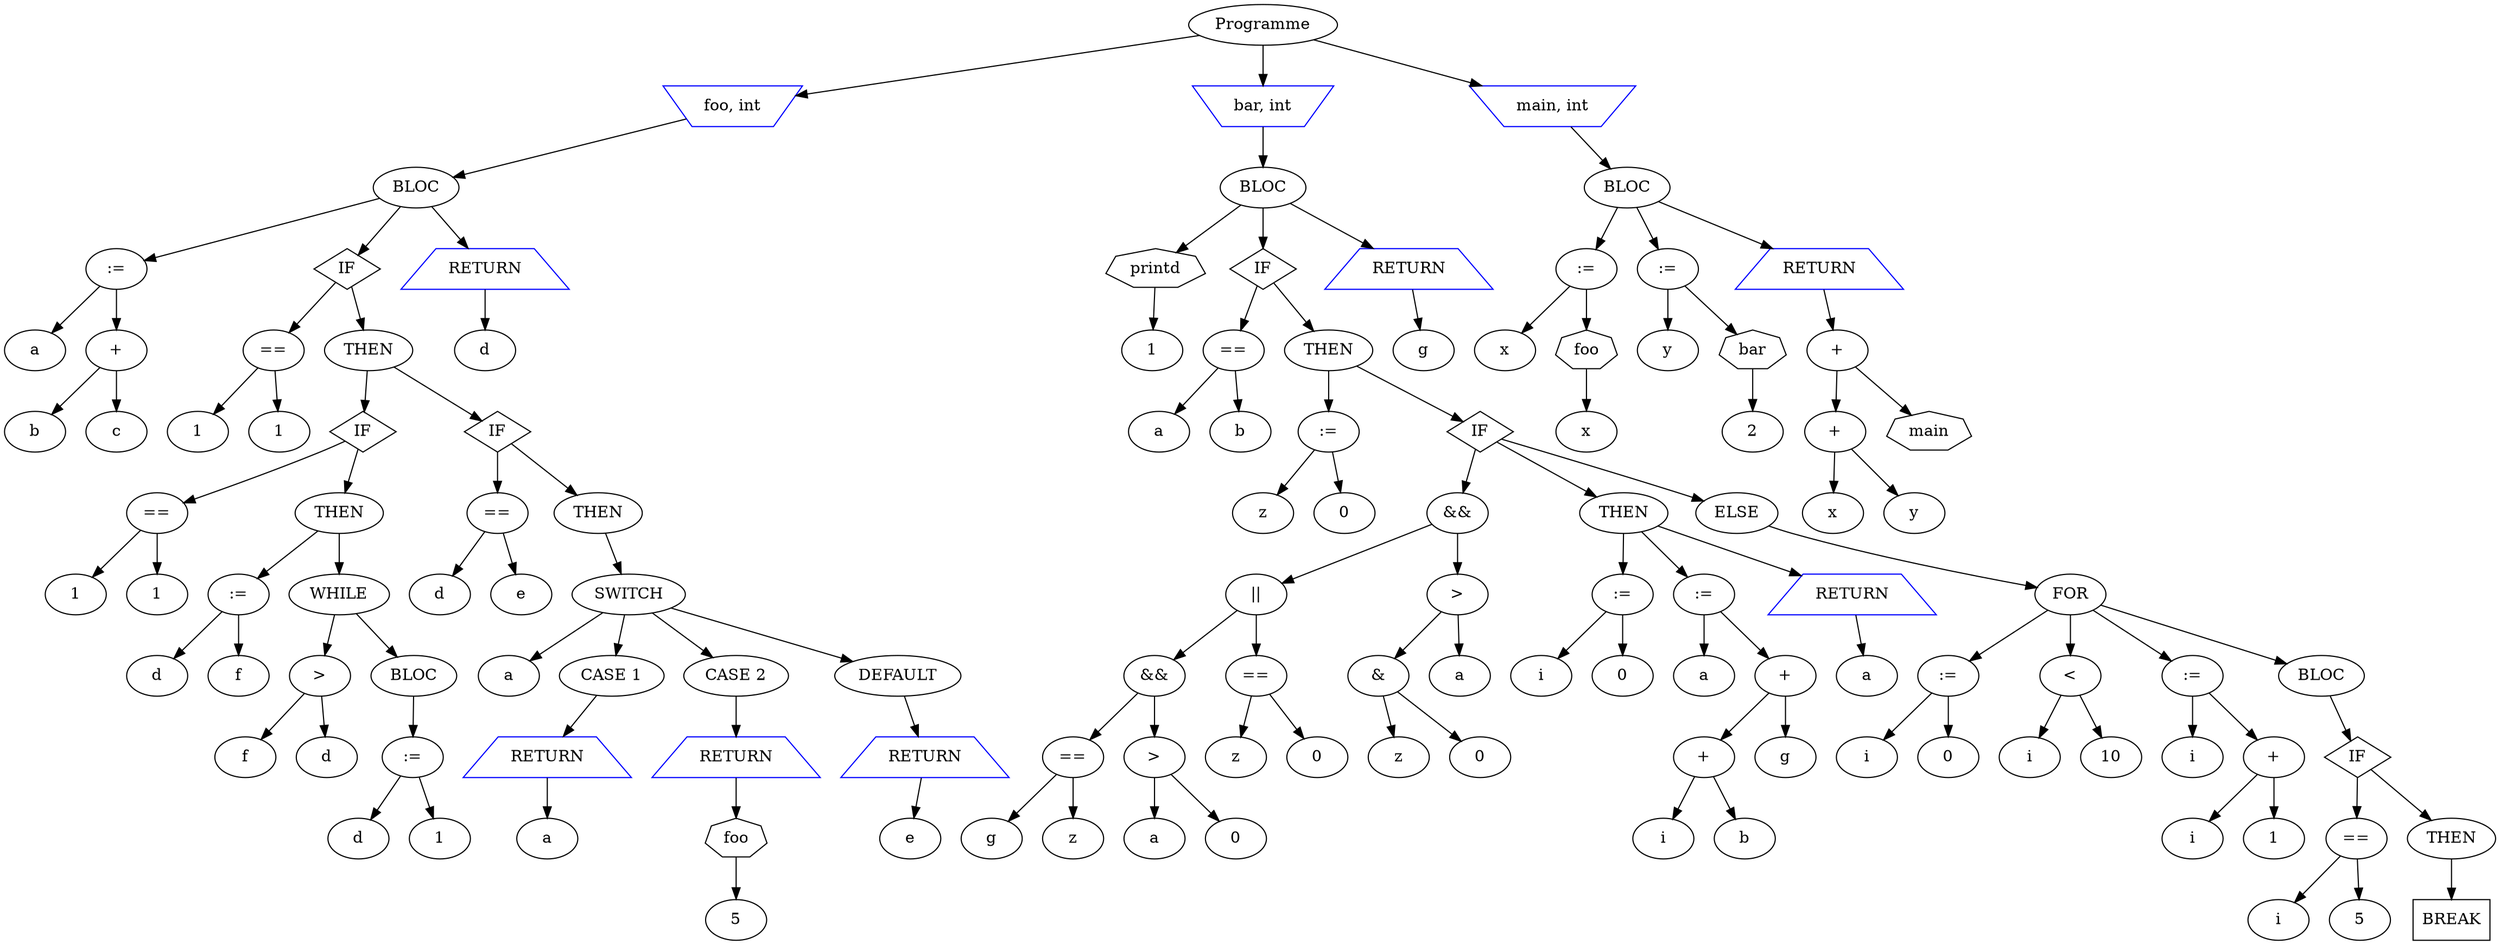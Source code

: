 digraph mon_programme {
node_0x561548632860 [label="Programme"];
node_0x56154862c040 [label="foo, int" shape=invtrapezium color=blue];
node_0x561548632920 [label="BLOC"];
node_0x56154862c510 [label=":="];
node_0x56154862c2d0 [label="a"];
node_0x56154862c510 -> node_0x56154862c2d0
node_0x56154862c3f0 [label="+"];
node_0x56154862c370 [label="b"];
node_0x56154862c3f0 -> node_0x56154862c370
node_0x56154862c490 [label="c"];
node_0x56154862c3f0 -> node_0x56154862c490
node_0x56154862c510 -> node_0x56154862c3f0
node_0x561548632920 -> node_0x56154862c510
node_0x56154862dc70 [label="IF", shape=diamond];
node_0x56154862c610 [label="=="];
node_0x56154862c590 [label="1"];
node_0x56154862c610 -> node_0x56154862c590
node_0x56154862c6b0 [label="1"];
node_0x56154862c610 -> node_0x56154862c6b0
node_0x56154862dc70 -> node_0x56154862c610
node_0x56154862dc10 [label="THEN"];
node_0x56154862d1f0 [label="IF", shape=diamond];
node_0x56154862c940 [label="=="];
node_0x56154862c8c0 [label="1"];
node_0x56154862c940 -> node_0x56154862c8c0
node_0x56154862c9e0 [label="1"];
node_0x56154862c940 -> node_0x56154862c9e0
node_0x56154862d1f0 -> node_0x56154862c940
node_0x56154862d190 [label="THEN"];
node_0x56154862cd10 [label=":="];
node_0x56154862cbf0 [label="d"];
node_0x56154862cd10 -> node_0x56154862cbf0
node_0x56154862cc90 [label="f"];
node_0x56154862cd10 -> node_0x56154862cc90
node_0x56154862d190 -> node_0x56154862cd10
node_0x56154862d130 [label="WHILE"];
node_0x56154862ce10 [label=">"];
node_0x56154862cd90 [label="f"];
node_0x56154862ce10 -> node_0x56154862cd90
node_0x56154862ceb0 [label="d"];
node_0x56154862ce10 -> node_0x56154862ceb0
node_0x56154862d130 -> node_0x56154862ce10
node_0x56154862d0d0 [label="BLOC"];
node_0x56154862d070 [label=":="];
node_0x56154862cf50 [label="d"];
node_0x56154862d070 -> node_0x56154862cf50
node_0x56154862cff0 [label="1"];
node_0x56154862d070 -> node_0x56154862cff0
node_0x56154862d0d0 -> node_0x56154862d070
node_0x56154862d130 -> node_0x56154862d0d0
node_0x56154862d190 -> node_0x56154862d130
node_0x56154862d1f0 -> node_0x56154862d190
node_0x56154862dc10 -> node_0x56154862d1f0
node_0x56154862dbb0 [label="IF", shape=diamond];
node_0x56154862d2f0 [label="=="];
node_0x56154862d270 [label="d"];
node_0x56154862d2f0 -> node_0x56154862d270
node_0x56154862d390 [label="e"];
node_0x56154862d2f0 -> node_0x56154862d390
node_0x56154862dbb0 -> node_0x56154862d2f0
node_0x56154862db50 [label="THEN"];
node_0x56154862daf0 [label="SWITCH"];
node_0x56154862d430 [label="a"];
node_0x56154862daf0 -> node_0x56154862d430
node_0x56154862da90 [label="CASE 1"];
node_0x56154862d5f0 [label="RETURN" shape=trapezium color=blue];
node_0x56154862d570 [label="a"];
node_0x56154862d5f0 -> node_0x56154862d570
node_0x56154862da90 -> node_0x56154862d5f0
node_0x56154862daf0 -> node_0x56154862da90
node_0x56154862da10 [label="CASE 2"];
node_0x56154862d830 [label="RETURN" shape=trapezium color=blue];
node_0x56154862d710 [label="foo" shape=septagon];
node_0x56154862d7b0 [label="5"];
node_0x56154862d710 -> node_0x56154862d7b0
node_0x56154862d830 -> node_0x56154862d710
node_0x56154862da10 -> node_0x56154862d830
node_0x56154862daf0 -> node_0x56154862da10
node_0x56154862d990 [label="DEFAULT"];
node_0x56154862d930 [label="RETURN" shape=trapezium color=blue];
node_0x56154862d8b0 [label="e"];
node_0x56154862d930 -> node_0x56154862d8b0
node_0x56154862d990 -> node_0x56154862d930
node_0x56154862daf0 -> node_0x56154862d990
node_0x56154862db50 -> node_0x56154862daf0
node_0x56154862dbb0 -> node_0x56154862db50
node_0x56154862dc10 -> node_0x56154862dbb0
node_0x56154862dc70 -> node_0x56154862dc10
node_0x561548632920 -> node_0x56154862dc70
node_0x56154862dd70 [label="RETURN" shape=trapezium color=blue];
node_0x56154862dcf0 [label="d"];
node_0x56154862dd70 -> node_0x56154862dcf0
node_0x561548632920 -> node_0x56154862dd70
node_0x56154862c040 -> node_0x561548632920
node_0x561548632860 -> node_0x56154862c040
node_0x56154862e4c0 [label="bar, int" shape=invtrapezium color=blue];
node_0x561548632980 [label="BLOC"];
node_0x56154862e750 [label="printd" shape=septagon];
node_0x56154862e7f0 [label="1"];
node_0x56154862e750 -> node_0x56154862e7f0
node_0x561548632980 -> node_0x56154862e750
node_0x561548630b30 [label="IF", shape=diamond];
node_0x56154862e910 [label="=="];
node_0x56154862e890 [label="a"];
node_0x56154862e910 -> node_0x56154862e890
node_0x56154862e9b0 [label="b"];
node_0x56154862e910 -> node_0x56154862e9b0
node_0x561548630b30 -> node_0x56154862e910
node_0x561548630ad0 [label="THEN"];
node_0x56154862ece0 [label=":="];
node_0x56154862ebc0 [label="z"];
node_0x56154862ece0 -> node_0x56154862ebc0
node_0x56154862ec60 [label="0"];
node_0x56154862ece0 -> node_0x56154862ec60
node_0x561548630ad0 -> node_0x56154862ece0
node_0x561548630a70 [label="IF", shape=diamond];
node_0x56154862f380 [label="&&"];
node_0x56154862f140 [label="||"];
node_0x56154862ef00 [label="&&"];
node_0x56154862ede0 [label="=="];
node_0x56154862ed60 [label="g"];
node_0x56154862ede0 -> node_0x56154862ed60
node_0x56154862ee80 [label="z"];
node_0x56154862ede0 -> node_0x56154862ee80
node_0x56154862ef00 -> node_0x56154862ede0
node_0x56154862f020 [label=">"];
node_0x56154862efa0 [label="a"];
node_0x56154862f020 -> node_0x56154862efa0
node_0x56154862f0c0 [label="0"];
node_0x56154862f020 -> node_0x56154862f0c0
node_0x56154862ef00 -> node_0x56154862f020
node_0x56154862f140 -> node_0x56154862ef00
node_0x56154862f260 [label="=="];
node_0x56154862f1e0 [label="z"];
node_0x56154862f260 -> node_0x56154862f1e0
node_0x56154862f300 [label="0"];
node_0x56154862f260 -> node_0x56154862f300
node_0x56154862f140 -> node_0x56154862f260
node_0x56154862f380 -> node_0x56154862f140
node_0x56154862f5c0 [label=">"];
node_0x56154862f4a0 [label="&"];
node_0x56154862f420 [label="z"];
node_0x56154862f4a0 -> node_0x56154862f420
node_0x56154862f540 [label="0"];
node_0x56154862f4a0 -> node_0x56154862f540
node_0x56154862f5c0 -> node_0x56154862f4a0
node_0x56154862f660 [label="a"];
node_0x56154862f5c0 -> node_0x56154862f660
node_0x56154862f380 -> node_0x56154862f5c0
node_0x561548630a70 -> node_0x56154862f380
node_0x5615486309b0 [label="THEN"];
node_0x56154862f990 [label=":="];
node_0x56154862f870 [label="i"];
node_0x56154862f990 -> node_0x56154862f870
node_0x56154862f910 [label="0"];
node_0x56154862f990 -> node_0x56154862f910
node_0x5615486309b0 -> node_0x56154862f990
node_0x56154862fd70 [label=":="];
node_0x56154862fa10 [label="a"];
node_0x56154862fd70 -> node_0x56154862fa10
node_0x56154862fc50 [label="+"];
node_0x56154862fb30 [label="+"];
node_0x56154862fab0 [label="i"];
node_0x56154862fb30 -> node_0x56154862fab0
node_0x56154862fbd0 [label="b"];
node_0x56154862fb30 -> node_0x56154862fbd0
node_0x56154862fc50 -> node_0x56154862fb30
node_0x56154862fcf0 [label="g"];
node_0x56154862fc50 -> node_0x56154862fcf0
node_0x56154862fd70 -> node_0x56154862fc50
node_0x5615486309b0 -> node_0x56154862fd70
node_0x56154862fe70 [label="RETURN" shape=trapezium color=blue];
node_0x56154862fdf0 [label="a"];
node_0x56154862fe70 -> node_0x56154862fdf0
node_0x5615486309b0 -> node_0x56154862fe70
node_0x561548630a70 -> node_0x5615486309b0
node_0x561548630a10 [label="ELSE"];
node_0x561548630950 [label="FOR"];
node_0x561548630130 [label=":="];
node_0x561548630010 [label="i"];
node_0x561548630130 -> node_0x561548630010
node_0x5615486300b0 [label="0"];
node_0x561548630130 -> node_0x5615486300b0
node_0x561548630950 -> node_0x561548630130
node_0x561548630230 [label="<"];
node_0x5615486301b0 [label="i"];
node_0x561548630230 -> node_0x5615486301b0
node_0x5615486302d0 [label="10"];
node_0x561548630230 -> node_0x5615486302d0
node_0x561548630950 -> node_0x561548630230
node_0x5615486305b0 [label=":="];
node_0x561548630370 [label="i"];
node_0x5615486305b0 -> node_0x561548630370
node_0x561548630490 [label="+"];
node_0x561548630410 [label="i"];
node_0x561548630490 -> node_0x561548630410
node_0x561548630530 [label="1"];
node_0x561548630490 -> node_0x561548630530
node_0x5615486305b0 -> node_0x561548630490
node_0x561548630950 -> node_0x5615486305b0
node_0x5615486308f0 [label="BLOC"];
node_0x561548630890 [label="IF", shape=diamond];
node_0x5615486306b0 [label="=="];
node_0x561548630630 [label="i"];
node_0x5615486306b0 -> node_0x561548630630
node_0x561548630750 [label="5"];
node_0x5615486306b0 -> node_0x561548630750
node_0x561548630890 -> node_0x5615486306b0
node_0x561548630830 [label="THEN"];
node_0x5615486307d0 [label="BREAK" shape=box];
node_0x561548630830 -> node_0x5615486307d0
node_0x561548630890 -> node_0x561548630830
node_0x5615486308f0 -> node_0x561548630890
node_0x561548630950 -> node_0x5615486308f0
node_0x561548630a10 -> node_0x561548630950
node_0x561548630a70 -> node_0x561548630a10
node_0x561548630ad0 -> node_0x561548630a70
node_0x561548630b30 -> node_0x561548630ad0
node_0x561548632980 -> node_0x561548630b30
node_0x561548630c30 [label="RETURN" shape=trapezium color=blue];
node_0x561548630bb0 [label="g"];
node_0x561548630c30 -> node_0x561548630bb0
node_0x561548632980 -> node_0x561548630c30
node_0x56154862e4c0 -> node_0x561548632980
node_0x561548632860 -> node_0x56154862e4c0
node_0x561548631380 [label="main, int" shape=invtrapezium color=blue];
node_0x5615486329e0 [label="BLOC"];
node_0x561548631b90 [label=":="];
node_0x5615486319d0 [label="x"];
node_0x561548631b90 -> node_0x5615486319d0
node_0x561548631a70 [label="foo" shape=septagon];
node_0x561548631b10 [label="x"];
node_0x561548631a70 -> node_0x561548631b10
node_0x561548631b90 -> node_0x561548631a70
node_0x5615486329e0 -> node_0x561548631b90
node_0x561548631dd0 [label=":="];
node_0x561548631c10 [label="y"];
node_0x561548631dd0 -> node_0x561548631c10
node_0x561548631cb0 [label="bar" shape=septagon];
node_0x561548631d50 [label="2"];
node_0x561548631cb0 -> node_0x561548631d50
node_0x561548631dd0 -> node_0x561548631cb0
node_0x5615486329e0 -> node_0x561548631dd0
node_0x561548632110 [label="RETURN" shape=trapezium color=blue];
node_0x561548631ff0 [label="+"];
node_0x561548631ed0 [label="+"];
node_0x561548631e50 [label="x"];
node_0x561548631ed0 -> node_0x561548631e50
node_0x561548631f70 [label="y"];
node_0x561548631ed0 -> node_0x561548631f70
node_0x561548631ff0 -> node_0x561548631ed0
node_0x561548632090 [label="main" shape=septagon];
node_0x561548631ff0 -> node_0x561548632090
node_0x561548632110 -> node_0x561548631ff0
node_0x5615486329e0 -> node_0x561548632110
node_0x561548631380 -> node_0x5615486329e0
node_0x561548632860 -> node_0x561548631380
}
